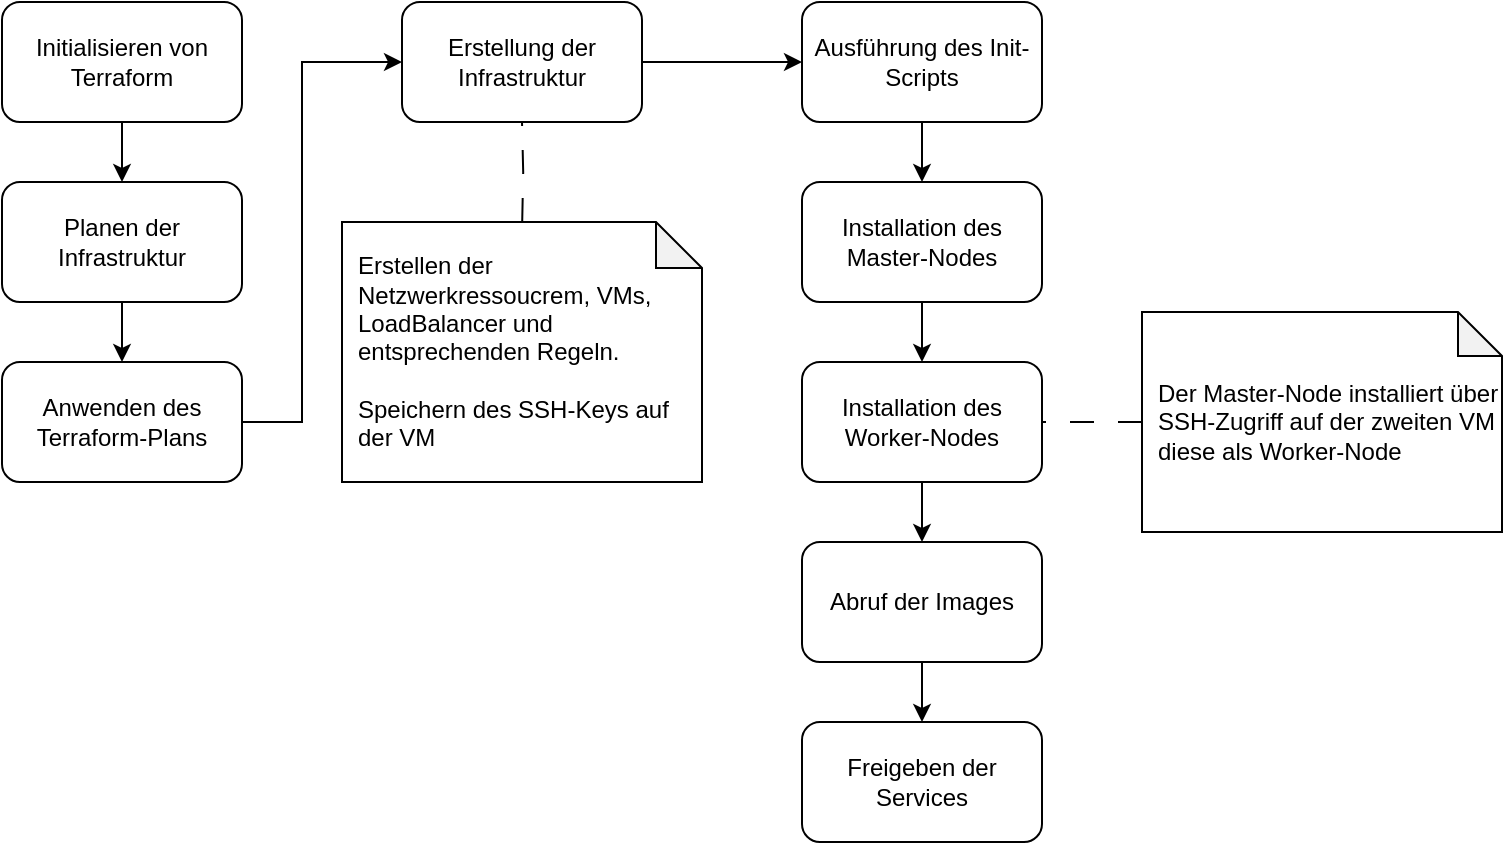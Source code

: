 <mxfile version="24.6.3" type="onedrive">
  <diagram id="TfrmX3SfW7hvZv9Lq_rZ" name="Seite-1">
    <mxGraphModel dx="2074" dy="1106" grid="1" gridSize="10" guides="1" tooltips="1" connect="1" arrows="1" fold="1" page="1" pageScale="1" pageWidth="827" pageHeight="1169" math="0" shadow="0">
      <root>
        <mxCell id="0" />
        <mxCell id="1" parent="0" />
        <mxCell id="yc7V_O8TTnxGh_EpQG0f-12" style="edgeStyle=orthogonalEdgeStyle;rounded=0;orthogonalLoop=1;jettySize=auto;html=1;" parent="1" source="yc7V_O8TTnxGh_EpQG0f-1" target="yc7V_O8TTnxGh_EpQG0f-10" edge="1">
          <mxGeometry relative="1" as="geometry" />
        </mxCell>
        <mxCell id="yc7V_O8TTnxGh_EpQG0f-1" value="Initialisieren von Terraform" style="rounded=1;whiteSpace=wrap;html=1;" parent="1" vertex="1">
          <mxGeometry x="120" y="40" width="120" height="60" as="geometry" />
        </mxCell>
        <mxCell id="yc7V_O8TTnxGh_EpQG0f-19" style="edgeStyle=orthogonalEdgeStyle;rounded=0;orthogonalLoop=1;jettySize=auto;html=1;" parent="1" source="yc7V_O8TTnxGh_EpQG0f-2" target="yc7V_O8TTnxGh_EpQG0f-9" edge="1">
          <mxGeometry relative="1" as="geometry" />
        </mxCell>
        <mxCell id="yc7V_O8TTnxGh_EpQG0f-2" value="Abruf der Images" style="rounded=1;whiteSpace=wrap;html=1;" parent="1" vertex="1">
          <mxGeometry x="520" y="310" width="120" height="60" as="geometry" />
        </mxCell>
        <mxCell id="yc7V_O8TTnxGh_EpQG0f-15" style="edgeStyle=orthogonalEdgeStyle;rounded=0;orthogonalLoop=1;jettySize=auto;html=1;" parent="1" source="yc7V_O8TTnxGh_EpQG0f-3" target="yc7V_O8TTnxGh_EpQG0f-7" edge="1">
          <mxGeometry relative="1" as="geometry">
            <mxPoint x="730" y="70" as="targetPoint" />
          </mxGeometry>
        </mxCell>
        <mxCell id="yc7V_O8TTnxGh_EpQG0f-3" value="Ausführung des Init-Scripts" style="rounded=1;whiteSpace=wrap;html=1;" parent="1" vertex="1">
          <mxGeometry x="520" y="40" width="120" height="60" as="geometry" />
        </mxCell>
        <mxCell id="yc7V_O8TTnxGh_EpQG0f-17" style="edgeStyle=orthogonalEdgeStyle;rounded=0;orthogonalLoop=1;jettySize=auto;html=1;" parent="1" source="yc7V_O8TTnxGh_EpQG0f-7" target="yc7V_O8TTnxGh_EpQG0f-8" edge="1">
          <mxGeometry relative="1" as="geometry">
            <mxPoint x="840" y="235" as="targetPoint" />
          </mxGeometry>
        </mxCell>
        <mxCell id="yc7V_O8TTnxGh_EpQG0f-7" value="Installation des Master-Nodes" style="rounded=1;whiteSpace=wrap;html=1;" parent="1" vertex="1">
          <mxGeometry x="520" y="130" width="120" height="60" as="geometry" />
        </mxCell>
        <mxCell id="yc7V_O8TTnxGh_EpQG0f-18" style="edgeStyle=orthogonalEdgeStyle;rounded=0;orthogonalLoop=1;jettySize=auto;html=1;" parent="1" source="yc7V_O8TTnxGh_EpQG0f-8" target="yc7V_O8TTnxGh_EpQG0f-2" edge="1">
          <mxGeometry relative="1" as="geometry" />
        </mxCell>
        <mxCell id="yc7V_O8TTnxGh_EpQG0f-8" value="Installation des Worker-Nodes" style="rounded=1;whiteSpace=wrap;html=1;" parent="1" vertex="1">
          <mxGeometry x="520" y="220" width="120" height="60" as="geometry" />
        </mxCell>
        <mxCell id="yc7V_O8TTnxGh_EpQG0f-9" value="Freigeben der Services" style="rounded=1;whiteSpace=wrap;html=1;" parent="1" vertex="1">
          <mxGeometry x="520" y="400" width="120" height="60" as="geometry" />
        </mxCell>
        <mxCell id="yc7V_O8TTnxGh_EpQG0f-13" style="edgeStyle=orthogonalEdgeStyle;rounded=0;orthogonalLoop=1;jettySize=auto;html=1;" parent="1" source="yc7V_O8TTnxGh_EpQG0f-10" target="yc7V_O8TTnxGh_EpQG0f-11" edge="1">
          <mxGeometry relative="1" as="geometry" />
        </mxCell>
        <mxCell id="yc7V_O8TTnxGh_EpQG0f-10" value="Planen der Infrastruktur" style="rounded=1;whiteSpace=wrap;html=1;" parent="1" vertex="1">
          <mxGeometry x="120" y="130" width="120" height="60" as="geometry" />
        </mxCell>
        <mxCell id="yc7V_O8TTnxGh_EpQG0f-21" style="edgeStyle=orthogonalEdgeStyle;rounded=0;orthogonalLoop=1;jettySize=auto;html=1;" parent="1" source="yc7V_O8TTnxGh_EpQG0f-11" target="yc7V_O8TTnxGh_EpQG0f-20" edge="1">
          <mxGeometry relative="1" as="geometry">
            <Array as="points">
              <mxPoint x="270" y="250" />
              <mxPoint x="270" y="70" />
            </Array>
          </mxGeometry>
        </mxCell>
        <mxCell id="yc7V_O8TTnxGh_EpQG0f-11" value="Anwenden des Terraform-Plans" style="rounded=1;whiteSpace=wrap;html=1;" parent="1" vertex="1">
          <mxGeometry x="120" y="220" width="120" height="60" as="geometry" />
        </mxCell>
        <mxCell id="yc7V_O8TTnxGh_EpQG0f-22" style="edgeStyle=orthogonalEdgeStyle;rounded=0;orthogonalLoop=1;jettySize=auto;html=1;" parent="1" source="yc7V_O8TTnxGh_EpQG0f-20" target="yc7V_O8TTnxGh_EpQG0f-3" edge="1">
          <mxGeometry relative="1" as="geometry" />
        </mxCell>
        <mxCell id="yc7V_O8TTnxGh_EpQG0f-20" value="Erstellung der Infrastruktur" style="rounded=1;whiteSpace=wrap;html=1;" parent="1" vertex="1">
          <mxGeometry x="320" y="40" width="120" height="60" as="geometry" />
        </mxCell>
        <mxCell id="yc7V_O8TTnxGh_EpQG0f-26" style="edgeStyle=orthogonalEdgeStyle;rounded=0;orthogonalLoop=1;jettySize=auto;html=1;dashed=1;dashPattern=12 12;endArrow=none;endFill=0;" parent="1" target="yc7V_O8TTnxGh_EpQG0f-20" edge="1">
          <mxGeometry relative="1" as="geometry">
            <mxPoint x="380.1" y="150" as="sourcePoint" />
          </mxGeometry>
        </mxCell>
        <mxCell id="yc7V_O8TTnxGh_EpQG0f-23" value="&lt;div&gt;Erstellen der Netzwerkressoucrem, VMs, LoadBalancer und entsprechenden Regeln.&lt;/div&gt;&lt;div&gt;&lt;br&gt;&lt;/div&gt;&lt;div&gt;Speichern des SSH-Keys auf der VM&lt;/div&gt;" style="shape=note;whiteSpace=wrap;html=1;backgroundOutline=1;darkOpacity=0.05;size=23;align=left;spacingTop=0;spacingLeft=6;strokeColor=default;verticalAlign=middle;fontFamily=Helvetica;fontSize=12;fontColor=default;fillColor=default;" parent="1" vertex="1">
          <mxGeometry x="290" y="150" width="180" height="130" as="geometry" />
        </mxCell>
        <mxCell id="yc7V_O8TTnxGh_EpQG0f-28" style="edgeStyle=orthogonalEdgeStyle;rounded=0;orthogonalLoop=1;jettySize=auto;html=1;endArrow=none;endFill=0;dashed=1;dashPattern=12 12;" parent="1" source="yc7V_O8TTnxGh_EpQG0f-27" target="yc7V_O8TTnxGh_EpQG0f-8" edge="1">
          <mxGeometry relative="1" as="geometry" />
        </mxCell>
        <mxCell id="yc7V_O8TTnxGh_EpQG0f-27" value="Der Master-Node installiert über SSH-Zugriff auf der zweiten VM diese als Worker-Node" style="shape=note;whiteSpace=wrap;html=1;backgroundOutline=1;darkOpacity=0.05;align=left;spacingLeft=6;strokeColor=default;verticalAlign=middle;fontFamily=Helvetica;fontSize=12;fontColor=default;fillColor=default;size=22;" parent="1" vertex="1">
          <mxGeometry x="690" y="195" width="180" height="110" as="geometry" />
        </mxCell>
      </root>
    </mxGraphModel>
  </diagram>
</mxfile>
